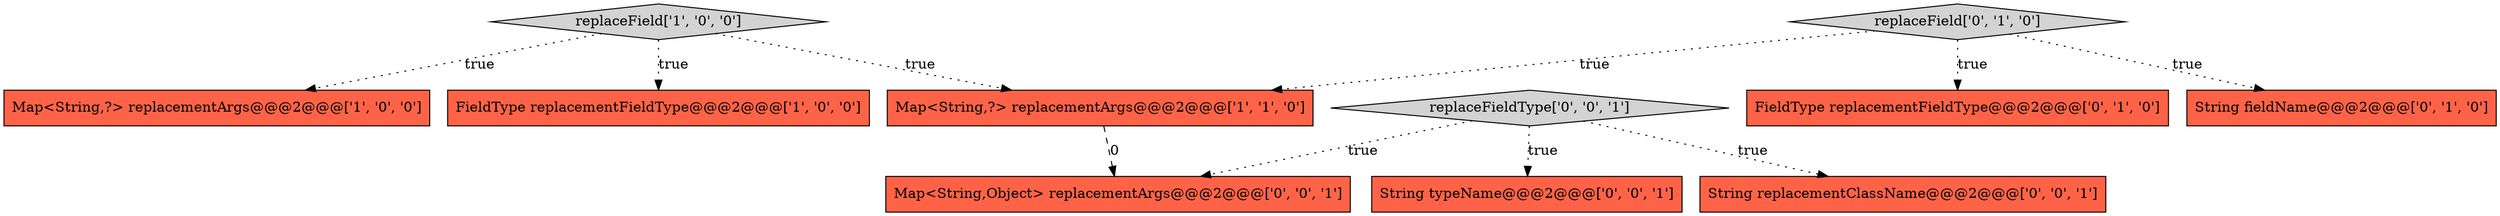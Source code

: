 digraph {
2 [style = filled, label = "Map<String,?> replacementArgs@@@2@@@['1', '0', '0']", fillcolor = tomato, shape = box image = "AAA0AAABBB1BBB"];
6 [style = filled, label = "replaceField['0', '1', '0']", fillcolor = lightgray, shape = diamond image = "AAA0AAABBB2BBB"];
4 [style = filled, label = "FieldType replacementFieldType@@@2@@@['0', '1', '0']", fillcolor = tomato, shape = box image = "AAA0AAABBB2BBB"];
3 [style = filled, label = "Map<String,?> replacementArgs@@@2@@@['1', '1', '0']", fillcolor = tomato, shape = box image = "AAA0AAABBB1BBB"];
0 [style = filled, label = "FieldType replacementFieldType@@@2@@@['1', '0', '0']", fillcolor = tomato, shape = box image = "AAA0AAABBB1BBB"];
7 [style = filled, label = "String replacementClassName@@@2@@@['0', '0', '1']", fillcolor = tomato, shape = box image = "AAA0AAABBB3BBB"];
5 [style = filled, label = "String fieldName@@@2@@@['0', '1', '0']", fillcolor = tomato, shape = box image = "AAA0AAABBB2BBB"];
8 [style = filled, label = "String typeName@@@2@@@['0', '0', '1']", fillcolor = tomato, shape = box image = "AAA0AAABBB3BBB"];
10 [style = filled, label = "Map<String,Object> replacementArgs@@@2@@@['0', '0', '1']", fillcolor = tomato, shape = box image = "AAA0AAABBB3BBB"];
9 [style = filled, label = "replaceFieldType['0', '0', '1']", fillcolor = lightgray, shape = diamond image = "AAA0AAABBB3BBB"];
1 [style = filled, label = "replaceField['1', '0', '0']", fillcolor = lightgray, shape = diamond image = "AAA0AAABBB1BBB"];
3->10 [style = dashed, label="0"];
1->0 [style = dotted, label="true"];
9->8 [style = dotted, label="true"];
9->7 [style = dotted, label="true"];
6->4 [style = dotted, label="true"];
1->2 [style = dotted, label="true"];
6->3 [style = dotted, label="true"];
9->10 [style = dotted, label="true"];
6->5 [style = dotted, label="true"];
1->3 [style = dotted, label="true"];
}
